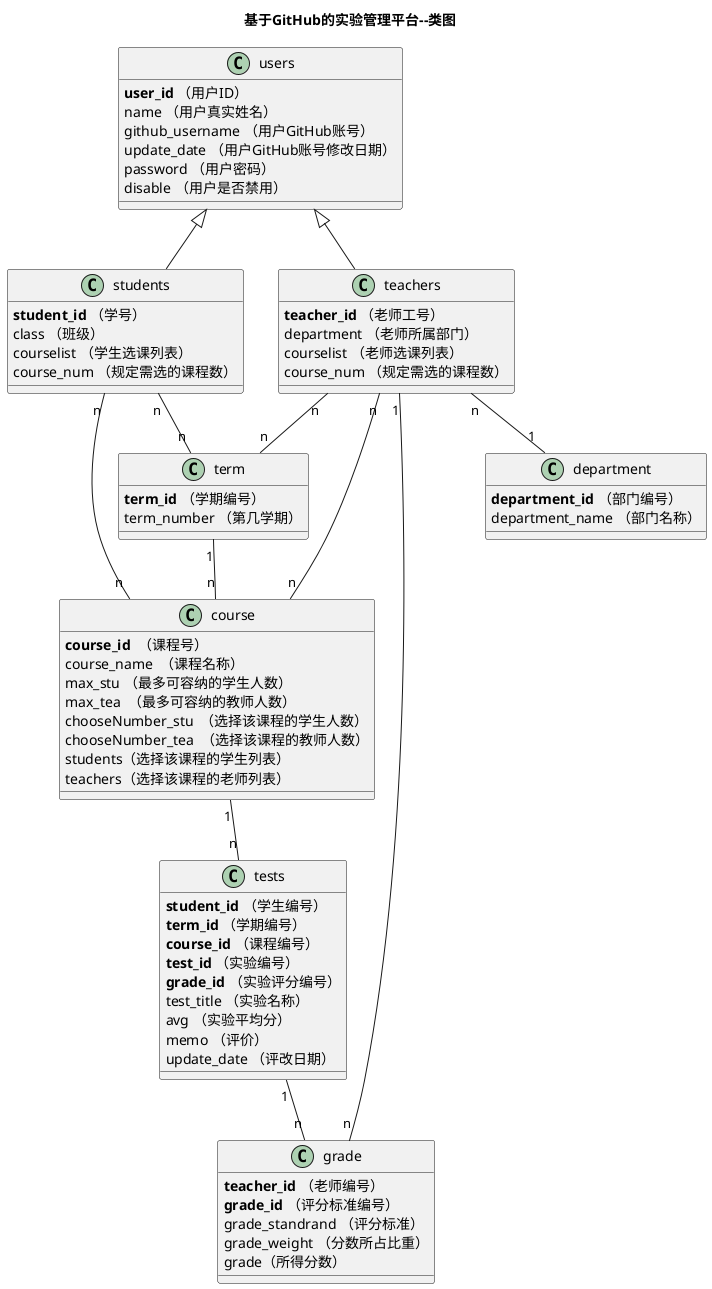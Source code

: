 @startuml
title 基于GitHub的实验管理平台--类图
class users {
    <b>user_id</b> （用户ID）
    name （用户真实姓名）
    github_username （用户GitHub账号）
    update_date （用户GitHub账号修改日期）
    password （用户密码）
    disable （用户是否禁用）
}
class teachers{
    <b>teacher_id</b> （老师工号）
    department （老师所属部门）
    courselist （老师选课列表）
    course_num （规定需选的课程数）
}
class students{
    <b>student_id</b> （学号）
    class （班级）
    courselist （学生选课列表）
    course_num （规定需选的课程数）
}
users <|- students
users <|-- teachers
class course{
    <b>course_id</b>  （课程号）
    course_name  （课程名称）
    max_stu （最多可容纳的学生人数）
    max_tea  （最多可容纳的教师人数）
    chooseNumber_stu  （选择该课程的学生人数）
    chooseNumber_tea  （选择该课程的教师人数）
    students（选择该课程的学生列表）
    teachers（选择该课程的老师列表）
}
class grade {
    <b>teacher_id</b> （老师编号）
    <b>grade_id</b> （评分标准编号）
    grade_standrand （评分标准）
    grade_weight （分数所占比重）
    grade（所得分数）
}
class tests {
    <b>student_id</b> （学生编号）
    <b>term_id</b> （学期编号）
    <b>course_id</b> （课程编号）
    <b>test_id</b> （实验编号）
    <b>grade_id</b> （实验评分编号）
    test_title （实验名称）
    avg （实验平均分）
    memo （评价）
    update_date （评改日期）
}
class term{
    <b>term_id</b> （学期编号）
    term_number （第几学期）
}
class department{
    <b>department_id</b> （部门编号）
    department_name （部门名称）
}
students "n" -- "n"  course
tests "1" -- "n"  grade
course "1" -- "n"  tests
teachers "n" -- "n"  course
term "1" -- "n"  course
students "n" -- "n"  term
teachers "n" -- "n"  term
teachers "n" -- "1"  department
teachers "1" -- "n"  grade

@enduml
